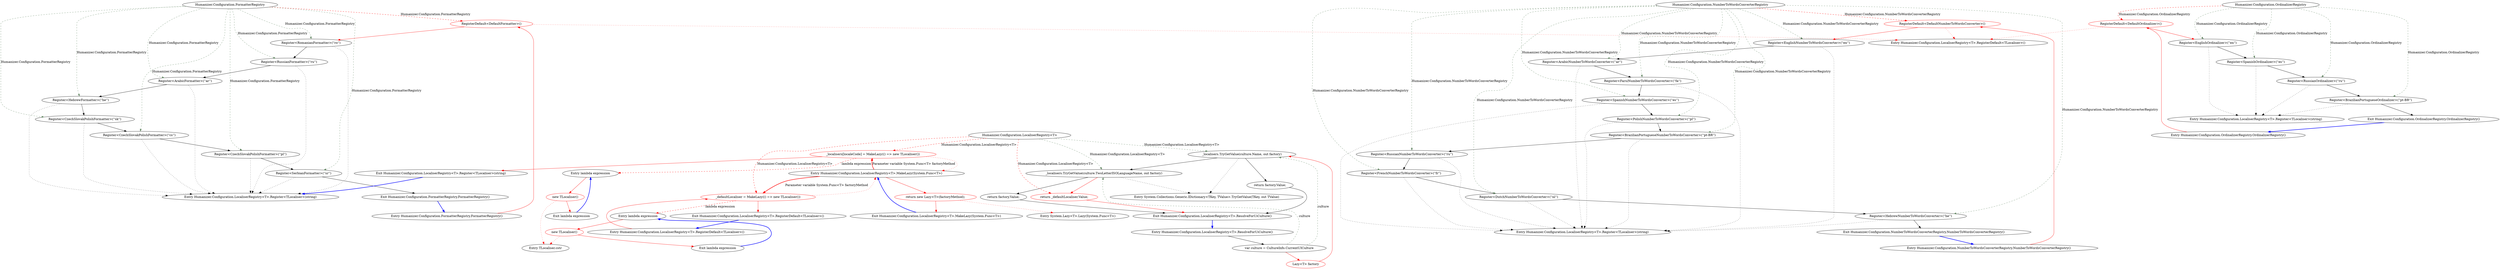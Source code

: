 digraph  {
n13 [label="Humanizer.Configuration.FormatterRegistry", span=""];
n0 [label="Entry Humanizer.Configuration.FormatterRegistry.FormatterRegistry()", span="6-6", cluster="Humanizer.Configuration.FormatterRegistry.FormatterRegistry()"];
n1 [label="RegisterDefault<DefaultFormatter>()", span="8-8", cluster="Humanizer.Configuration.FormatterRegistry.FormatterRegistry()", color=red, community=0];
n2 [label="Register<RomanianFormatter>(''ro'')", span="9-9", cluster="Humanizer.Configuration.FormatterRegistry.FormatterRegistry()"];
n11 [label="Entry Humanizer.Configuration.LocaliserRegistry<T>.RegisterDefault<TLocaliser>()", span="50-50", cluster="Humanizer.Configuration.LocaliserRegistry<T>.RegisterDefault<TLocaliser>()"];
n3 [label="Register<RussianFormatter>(''ru'')", span="10-10", cluster="Humanizer.Configuration.FormatterRegistry.FormatterRegistry()"];
n12 [label="Entry Humanizer.Configuration.LocaliserRegistry<T>.Register<TLocaliser>(string)", span="41-41", cluster="Humanizer.Configuration.LocaliserRegistry<T>.Register<TLocaliser>(string)"];
n4 [label="Register<ArabicFormatter>(''ar'')", span="11-11", cluster="Humanizer.Configuration.FormatterRegistry.FormatterRegistry()"];
n5 [label="Register<HebrewFormatter>(''he'')", span="12-12", cluster="Humanizer.Configuration.FormatterRegistry.FormatterRegistry()"];
n6 [label="Register<CzechSlovakPolishFormatter>(''sk'')", span="13-13", cluster="Humanizer.Configuration.FormatterRegistry.FormatterRegistry()"];
n7 [label="Register<CzechSlovakPolishFormatter>(''cs'')", span="14-14", cluster="Humanizer.Configuration.FormatterRegistry.FormatterRegistry()"];
n8 [label="Register<CzechSlovakPolishFormatter>(''pl'')", span="15-15", cluster="Humanizer.Configuration.FormatterRegistry.FormatterRegistry()"];
n9 [label="Register<SerbianFormatter>(''sr'')", span="16-16", cluster="Humanizer.Configuration.FormatterRegistry.FormatterRegistry()"];
n10 [label="Exit Humanizer.Configuration.FormatterRegistry.FormatterRegistry()", span="6-6", cluster="Humanizer.Configuration.FormatterRegistry.FormatterRegistry()"];
m0_15 [label="_localisers[localeCode] = MakeLazy(() => new TLocaliser())", span="44-44", cluster="Humanizer.Configuration.LocaliserRegistry<T>.Register<TLocaliser>(string)", color=red, community=0, file="LocaliserRegistry.cs"];
m0_16 [label="Exit Humanizer.Configuration.LocaliserRegistry<T>.Register<TLocaliser>(string)", span="41-41", cluster="Humanizer.Configuration.LocaliserRegistry<T>.Register<TLocaliser>(string)", file="LocaliserRegistry.cs"];
m0_13 [label="Entry System.Collections.Generic.IDictionary<TKey, TValue>.TryGetValue(TKey, out TValue)", span="0-0", cluster="System.Collections.Generic.IDictionary<TKey, TValue>.TryGetValue(TKey, out TValue)", file="LocaliserRegistry.cs"];
m0_3 [label="Entry System.Lazy<T>.Lazy(System.Func<T>)", span="0-0", cluster="System.Lazy<T>.Lazy(System.Func<T>)", file="LocaliserRegistry.cs"];
m0_0 [label="Entry Humanizer.Configuration.LocaliserRegistry<T>.MakeLazy(System.Func<T>)", span="15-15", cluster="Humanizer.Configuration.LocaliserRegistry<T>.MakeLazy(System.Func<T>)", file="LocaliserRegistry.cs"];
m0_1 [label="return new Lazy<T>(factoryMethod);", span="17-17", cluster="Humanizer.Configuration.LocaliserRegistry<T>.MakeLazy(System.Func<T>)", color=red, community=0, file="LocaliserRegistry.cs"];
m0_2 [label="Exit Humanizer.Configuration.LocaliserRegistry<T>.MakeLazy(System.Func<T>)", span="15-15", cluster="Humanizer.Configuration.LocaliserRegistry<T>.MakeLazy(System.Func<T>)", file="LocaliserRegistry.cs"];
m0_20 [label="Entry TLocaliser.cstr", span="", cluster="TLocaliser.cstr", file="LocaliserRegistry.cs"];
m0_4 [label="Entry Humanizer.Configuration.LocaliserRegistry<T>.ResolveForUiCulture()", span="23-23", cluster="Humanizer.Configuration.LocaliserRegistry<T>.ResolveForUiCulture()", file="LocaliserRegistry.cs"];
m0_5 [label="var culture = CultureInfo.CurrentUICulture", span="25-25", cluster="Humanizer.Configuration.LocaliserRegistry<T>.ResolveForUiCulture()", file="LocaliserRegistry.cs"];
m0_6 [label="Lazy<T> factory", span="27-27", cluster="Humanizer.Configuration.LocaliserRegistry<T>.ResolveForUiCulture()", color=red, community=0, file="LocaliserRegistry.cs"];
m0_7 [label="_localisers.TryGetValue(culture.Name, out factory)", span="29-29", cluster="Humanizer.Configuration.LocaliserRegistry<T>.ResolveForUiCulture()", file="LocaliserRegistry.cs"];
m0_9 [label="_localisers.TryGetValue(culture.TwoLetterISOLanguageName, out factory)", span="32-32", cluster="Humanizer.Configuration.LocaliserRegistry<T>.ResolveForUiCulture()", file="LocaliserRegistry.cs"];
m0_8 [label="return factory.Value;", span="30-30", cluster="Humanizer.Configuration.LocaliserRegistry<T>.ResolveForUiCulture()", file="LocaliserRegistry.cs"];
m0_10 [label="return factory.Value;", span="33-33", cluster="Humanizer.Configuration.LocaliserRegistry<T>.ResolveForUiCulture()", file="LocaliserRegistry.cs"];
m0_11 [label="return _defaultLocaliser.Value;", span="35-35", cluster="Humanizer.Configuration.LocaliserRegistry<T>.ResolveForUiCulture()", color=red, community=0, file="LocaliserRegistry.cs"];
m0_12 [label="Exit Humanizer.Configuration.LocaliserRegistry<T>.ResolveForUiCulture()", span="23-23", cluster="Humanizer.Configuration.LocaliserRegistry<T>.ResolveForUiCulture()", file="LocaliserRegistry.cs"];
m0_24 [label="Entry lambda expression", span="53-53", cluster="lambda expression", file="LocaliserRegistry.cs"];
m0_17 [label="Entry lambda expression", span="44-44", cluster="lambda expression", file="LocaliserRegistry.cs"];
m0_18 [label="new TLocaliser()", span="44-44", cluster="lambda expression", color=red, community=0, file="LocaliserRegistry.cs"];
m0_19 [label="Exit lambda expression", span="44-44", cluster="lambda expression", file="LocaliserRegistry.cs"];
m0_25 [label="new TLocaliser()", span="53-53", cluster="lambda expression", color=red, community=0, file="LocaliserRegistry.cs"];
m0_26 [label="Exit lambda expression", span="53-53", cluster="lambda expression", file="LocaliserRegistry.cs"];
m0_21 [label="Entry Humanizer.Configuration.LocaliserRegistry<T>.RegisterDefault<TLocaliser>()", span="50-50", cluster="Humanizer.Configuration.LocaliserRegistry<T>.RegisterDefault<TLocaliser>()", file="LocaliserRegistry.cs"];
m0_22 [label="_defaultLocaliser = MakeLazy(() => new TLocaliser())", span="53-53", cluster="Humanizer.Configuration.LocaliserRegistry<T>.RegisterDefault<TLocaliser>()", color=red, community=0, file="LocaliserRegistry.cs"];
m0_23 [label="Exit Humanizer.Configuration.LocaliserRegistry<T>.RegisterDefault<TLocaliser>()", span="50-50", cluster="Humanizer.Configuration.LocaliserRegistry<T>.RegisterDefault<TLocaliser>()", file="LocaliserRegistry.cs"];
m0_27 [label="Humanizer.Configuration.LocaliserRegistry<T>", span="", file="LocaliserRegistry.cs"];
m1_0 [label="Entry Humanizer.Configuration.NumberToWordsConverterRegistry.NumberToWordsConverterRegistry()", span="6-6", cluster="Humanizer.Configuration.NumberToWordsConverterRegistry.NumberToWordsConverterRegistry()", file="NumberToWordsConverterRegistry.cs"];
m1_1 [label="RegisterDefault<DefaultNumberToWordsConverter>()", span="8-8", cluster="Humanizer.Configuration.NumberToWordsConverterRegistry.NumberToWordsConverterRegistry()", color=red, community=0, file="NumberToWordsConverterRegistry.cs"];
m1_2 [label="Register<EnglishNumberToWordsConverter>(''en'')", span="9-9", cluster="Humanizer.Configuration.NumberToWordsConverterRegistry.NumberToWordsConverterRegistry()", file="NumberToWordsConverterRegistry.cs"];
m1_3 [label="Register<ArabicNumberToWordsConverter>(''ar'')", span="10-10", cluster="Humanizer.Configuration.NumberToWordsConverterRegistry.NumberToWordsConverterRegistry()", file="NumberToWordsConverterRegistry.cs"];
m1_4 [label="Register<FarsiNumberToWordsConverter>(''fa'')", span="11-11", cluster="Humanizer.Configuration.NumberToWordsConverterRegistry.NumberToWordsConverterRegistry()", file="NumberToWordsConverterRegistry.cs"];
m1_5 [label="Register<SpanishNumberToWordsConverter>(''es'')", span="12-12", cluster="Humanizer.Configuration.NumberToWordsConverterRegistry.NumberToWordsConverterRegistry()", file="NumberToWordsConverterRegistry.cs"];
m1_6 [label="Register<PolishNumberToWordsConverter>(''pl'')", span="13-13", cluster="Humanizer.Configuration.NumberToWordsConverterRegistry.NumberToWordsConverterRegistry()", file="NumberToWordsConverterRegistry.cs"];
m1_7 [label="Register<BrazilianPortugueseNumberToWordsConverter>(''pt-BR'')", span="14-14", cluster="Humanizer.Configuration.NumberToWordsConverterRegistry.NumberToWordsConverterRegistry()", file="NumberToWordsConverterRegistry.cs"];
m1_8 [label="Register<RussianNumberToWordsConverter>(''ru'')", span="15-15", cluster="Humanizer.Configuration.NumberToWordsConverterRegistry.NumberToWordsConverterRegistry()", file="NumberToWordsConverterRegistry.cs"];
m1_9 [label="Register<FrenchNumberToWordsConverter>(''fr'')", span="16-16", cluster="Humanizer.Configuration.NumberToWordsConverterRegistry.NumberToWordsConverterRegistry()", file="NumberToWordsConverterRegistry.cs"];
m1_10 [label="Register<DutchNumberToWordsConverter>(''nl'')", span="17-17", cluster="Humanizer.Configuration.NumberToWordsConverterRegistry.NumberToWordsConverterRegistry()", file="NumberToWordsConverterRegistry.cs"];
m1_11 [label="Register<HebrewNumberToWordsConverter>(''he'')", span="18-18", cluster="Humanizer.Configuration.NumberToWordsConverterRegistry.NumberToWordsConverterRegistry()", file="NumberToWordsConverterRegistry.cs"];
m1_12 [label="Exit Humanizer.Configuration.NumberToWordsConverterRegistry.NumberToWordsConverterRegistry()", span="6-6", cluster="Humanizer.Configuration.NumberToWordsConverterRegistry.NumberToWordsConverterRegistry()", file="NumberToWordsConverterRegistry.cs"];
m1_14 [label="Entry Humanizer.Configuration.LocaliserRegistry<T>.Register<TLocaliser>(string)", span="41-41", cluster="Humanizer.Configuration.LocaliserRegistry<T>.Register<TLocaliser>(string)", file="NumberToWordsConverterRegistry.cs"];
m1_15 [label="Humanizer.Configuration.NumberToWordsConverterRegistry", span="", file="NumberToWordsConverterRegistry.cs"];
m2_0 [label="Entry Humanizer.Configuration.OrdinalizerRegistry.OrdinalizerRegistry()", span="6-6", cluster="Humanizer.Configuration.OrdinalizerRegistry.OrdinalizerRegistry()", file="OrdinalizerRegistry.cs"];
m2_1 [label="RegisterDefault<DefaultOrdinalizer>()", span="8-8", cluster="Humanizer.Configuration.OrdinalizerRegistry.OrdinalizerRegistry()", color=red, community=0, file="OrdinalizerRegistry.cs"];
m2_2 [label="Register<EnglishOrdinalizer>(''en'')", span="9-9", cluster="Humanizer.Configuration.OrdinalizerRegistry.OrdinalizerRegistry()", file="OrdinalizerRegistry.cs"];
m2_3 [label="Register<SpanishOrdinalizer>(''es'')", span="10-10", cluster="Humanizer.Configuration.OrdinalizerRegistry.OrdinalizerRegistry()", file="OrdinalizerRegistry.cs"];
m2_4 [label="Register<RussianOrdinalizer>(''ru'')", span="11-11", cluster="Humanizer.Configuration.OrdinalizerRegistry.OrdinalizerRegistry()", file="OrdinalizerRegistry.cs"];
m2_5 [label="Register<BrazilianPortugueseOrdinalizer>(''pt-BR'')", span="12-12", cluster="Humanizer.Configuration.OrdinalizerRegistry.OrdinalizerRegistry()", file="OrdinalizerRegistry.cs"];
m2_6 [label="Exit Humanizer.Configuration.OrdinalizerRegistry.OrdinalizerRegistry()", span="6-6", cluster="Humanizer.Configuration.OrdinalizerRegistry.OrdinalizerRegistry()", file="OrdinalizerRegistry.cs"];
m2_8 [label="Entry Humanizer.Configuration.LocaliserRegistry<T>.Register<TLocaliser>(string)", span="41-41", cluster="Humanizer.Configuration.LocaliserRegistry<T>.Register<TLocaliser>(string)", file="OrdinalizerRegistry.cs"];
m2_9 [label="Humanizer.Configuration.OrdinalizerRegistry", span="", file="OrdinalizerRegistry.cs"];
n13 -> n1  [key=1, style=dashed, color=red, label="Humanizer.Configuration.FormatterRegistry"];
n13 -> n2  [key=1, style=dashed, color=darkseagreen4, label="Humanizer.Configuration.FormatterRegistry"];
n13 -> n3  [key=1, style=dashed, color=darkseagreen4, label="Humanizer.Configuration.FormatterRegistry"];
n13 -> n4  [key=1, style=dashed, color=darkseagreen4, label="Humanizer.Configuration.FormatterRegistry"];
n13 -> n5  [key=1, style=dashed, color=darkseagreen4, label="Humanizer.Configuration.FormatterRegistry"];
n13 -> n6  [key=1, style=dashed, color=darkseagreen4, label="Humanizer.Configuration.FormatterRegistry"];
n13 -> n7  [key=1, style=dashed, color=darkseagreen4, label="Humanizer.Configuration.FormatterRegistry"];
n13 -> n8  [key=1, style=dashed, color=darkseagreen4, label="Humanizer.Configuration.FormatterRegistry"];
n13 -> n9  [key=1, style=dashed, color=darkseagreen4, label="Humanizer.Configuration.FormatterRegistry"];
n0 -> n1  [key=0, style=solid, color=red];
n1 -> n2  [key=0, style=solid, color=red];
n1 -> n11  [key=2, style=dotted, color=red];
n2 -> n3  [key=0, style=solid];
n2 -> n12  [key=2, style=dotted];
n3 -> n4  [key=0, style=solid];
n3 -> n12  [key=2, style=dotted];
n4 -> n5  [key=0, style=solid];
n4 -> n12  [key=2, style=dotted];
n5 -> n6  [key=0, style=solid];
n5 -> n12  [key=2, style=dotted];
n6 -> n7  [key=0, style=solid];
n6 -> n12  [key=2, style=dotted];
n7 -> n8  [key=0, style=solid];
n7 -> n12  [key=2, style=dotted];
n8 -> n9  [key=0, style=solid];
n8 -> n12  [key=2, style=dotted];
n9 -> n10  [key=0, style=solid];
n9 -> n12  [key=2, style=dotted];
n10 -> n0  [key=0, style=bold, color=blue];
m0_15 -> m0_16  [key=0, style=solid, color=red];
m0_15 -> m0_0  [key=2, style=dotted, color=red];
m0_15 -> m0_17  [key=1, style=dashed, color=red, label="lambda expression"];
m0_16 -> n12  [key=0, style=bold, color=blue];
m0_0 -> m0_1  [key=0, style=solid, color=red];
m0_0 -> m0_15  [key=3, color=red, style=bold, label="Parameter variable System.Func<T> factoryMethod"];
m0_0 -> m0_22  [key=3, color=red, style=bold, label="Parameter variable System.Func<T> factoryMethod"];
m0_1 -> m0_2  [key=0, style=solid, color=red];
m0_1 -> m0_3  [key=2, style=dotted, color=red];
m0_2 -> m0_0  [key=0, style=bold, color=blue];
m0_4 -> m0_5  [key=0, style=solid];
m0_5 -> m0_6  [key=0, style=solid, color=red];
m0_5 -> m0_7  [key=1, style=dashed, color=darkseagreen4, label=culture];
m0_5 -> m0_9  [key=1, style=dashed, color=darkseagreen4, label=culture];
m0_6 -> m0_7  [key=0, style=solid, color=red];
m0_7 -> m0_8  [key=0, style=solid];
m0_7 -> m0_9  [key=0, style=solid];
m0_7 -> m0_13  [key=2, style=dotted];
m0_9 -> m0_10  [key=0, style=solid];
m0_9 -> m0_11  [key=0, style=solid, color=red];
m0_9 -> m0_13  [key=2, style=dotted];
m0_8 -> m0_12  [key=0, style=solid];
m0_10 -> m0_12  [key=0, style=solid];
m0_11 -> m0_12  [key=0, style=solid, color=red];
m0_12 -> m0_4  [key=0, style=bold, color=blue];
m0_24 -> m0_25  [key=0, style=solid, color=red];
m0_17 -> m0_18  [key=0, style=solid, color=red];
m0_18 -> m0_19  [key=0, style=solid, color=red];
m0_18 -> m0_20  [key=2, style=dotted, color=red];
m0_19 -> m0_17  [key=0, style=bold, color=blue];
m0_25 -> m0_26  [key=0, style=solid, color=red];
m0_25 -> m0_20  [key=2, style=dotted, color=red];
m0_26 -> m0_24  [key=0, style=bold, color=blue];
m0_21 -> m0_22  [key=0, style=solid, color=red];
m0_22 -> m0_23  [key=0, style=solid, color=red];
m0_22 -> m0_0  [key=2, style=dotted, color=red];
m0_22 -> m0_24  [key=1, style=dashed, color=red, label="lambda expression"];
m0_23 -> m0_21  [key=0, style=bold, color=blue];
m0_27 -> m0_7  [key=1, style=dashed, color=darkseagreen4, label="Humanizer.Configuration.LocaliserRegistry<T>"];
m0_27 -> m0_9  [key=1, style=dashed, color=darkseagreen4, label="Humanizer.Configuration.LocaliserRegistry<T>"];
m0_27 -> m0_11  [key=1, style=dashed, color=red, label="Humanizer.Configuration.LocaliserRegistry<T>"];
m0_27 -> m0_15  [key=1, style=dashed, color=red, label="Humanizer.Configuration.LocaliserRegistry<T>"];
m0_27 -> m0_22  [key=1, style=dashed, color=red, label="Humanizer.Configuration.LocaliserRegistry<T>"];
m1_0 -> m1_1  [key=0, style=solid, color=red];
m1_1 -> m1_2  [key=0, style=solid, color=red];
m1_1 -> n11  [key=2, style=dotted, color=red];
m1_2 -> m1_3  [key=0, style=solid];
m1_2 -> m1_14  [key=2, style=dotted];
m1_3 -> m1_4  [key=0, style=solid];
m1_3 -> m1_14  [key=2, style=dotted];
m1_4 -> m1_5  [key=0, style=solid];
m1_4 -> m1_14  [key=2, style=dotted];
m1_5 -> m1_6  [key=0, style=solid];
m1_5 -> m1_14  [key=2, style=dotted];
m1_6 -> m1_7  [key=0, style=solid];
m1_6 -> m1_14  [key=2, style=dotted];
m1_7 -> m1_8  [key=0, style=solid];
m1_7 -> m1_14  [key=2, style=dotted];
m1_8 -> m1_9  [key=0, style=solid];
m1_8 -> m1_14  [key=2, style=dotted];
m1_9 -> m1_10  [key=0, style=solid];
m1_9 -> m1_14  [key=2, style=dotted];
m1_10 -> m1_11  [key=0, style=solid];
m1_10 -> m1_14  [key=2, style=dotted];
m1_11 -> m1_12  [key=0, style=solid];
m1_11 -> m1_14  [key=2, style=dotted];
m1_12 -> m1_0  [key=0, style=bold, color=blue];
m1_15 -> m1_1  [key=1, style=dashed, color=red, label="Humanizer.Configuration.NumberToWordsConverterRegistry"];
m1_15 -> m1_2  [key=1, style=dashed, color=darkseagreen4, label="Humanizer.Configuration.NumberToWordsConverterRegistry"];
m1_15 -> m1_3  [key=1, style=dashed, color=darkseagreen4, label="Humanizer.Configuration.NumberToWordsConverterRegistry"];
m1_15 -> m1_4  [key=1, style=dashed, color=darkseagreen4, label="Humanizer.Configuration.NumberToWordsConverterRegistry"];
m1_15 -> m1_5  [key=1, style=dashed, color=darkseagreen4, label="Humanizer.Configuration.NumberToWordsConverterRegistry"];
m1_15 -> m1_6  [key=1, style=dashed, color=darkseagreen4, label="Humanizer.Configuration.NumberToWordsConverterRegistry"];
m1_15 -> m1_7  [key=1, style=dashed, color=darkseagreen4, label="Humanizer.Configuration.NumberToWordsConverterRegistry"];
m1_15 -> m1_8  [key=1, style=dashed, color=darkseagreen4, label="Humanizer.Configuration.NumberToWordsConverterRegistry"];
m1_15 -> m1_9  [key=1, style=dashed, color=darkseagreen4, label="Humanizer.Configuration.NumberToWordsConverterRegistry"];
m1_15 -> m1_10  [key=1, style=dashed, color=darkseagreen4, label="Humanizer.Configuration.NumberToWordsConverterRegistry"];
m1_15 -> m1_11  [key=1, style=dashed, color=darkseagreen4, label="Humanizer.Configuration.NumberToWordsConverterRegistry"];
m2_0 -> m2_1  [key=0, style=solid, color=red];
m2_1 -> m2_2  [key=0, style=solid, color=red];
m2_1 -> n11  [key=2, style=dotted, color=red];
m2_2 -> m2_3  [key=0, style=solid];
m2_2 -> m2_8  [key=2, style=dotted];
m2_3 -> m2_4  [key=0, style=solid];
m2_3 -> m2_8  [key=2, style=dotted];
m2_4 -> m2_5  [key=0, style=solid];
m2_4 -> m2_8  [key=2, style=dotted];
m2_5 -> m2_6  [key=0, style=solid];
m2_5 -> m2_8  [key=2, style=dotted];
m2_6 -> m2_0  [key=0, style=bold, color=blue];
m2_9 -> m2_1  [key=1, style=dashed, color=red, label="Humanizer.Configuration.OrdinalizerRegistry"];
m2_9 -> m2_2  [key=1, style=dashed, color=darkseagreen4, label="Humanizer.Configuration.OrdinalizerRegistry"];
m2_9 -> m2_3  [key=1, style=dashed, color=darkseagreen4, label="Humanizer.Configuration.OrdinalizerRegistry"];
m2_9 -> m2_4  [key=1, style=dashed, color=darkseagreen4, label="Humanizer.Configuration.OrdinalizerRegistry"];
m2_9 -> m2_5  [key=1, style=dashed, color=darkseagreen4, label="Humanizer.Configuration.OrdinalizerRegistry"];
}
